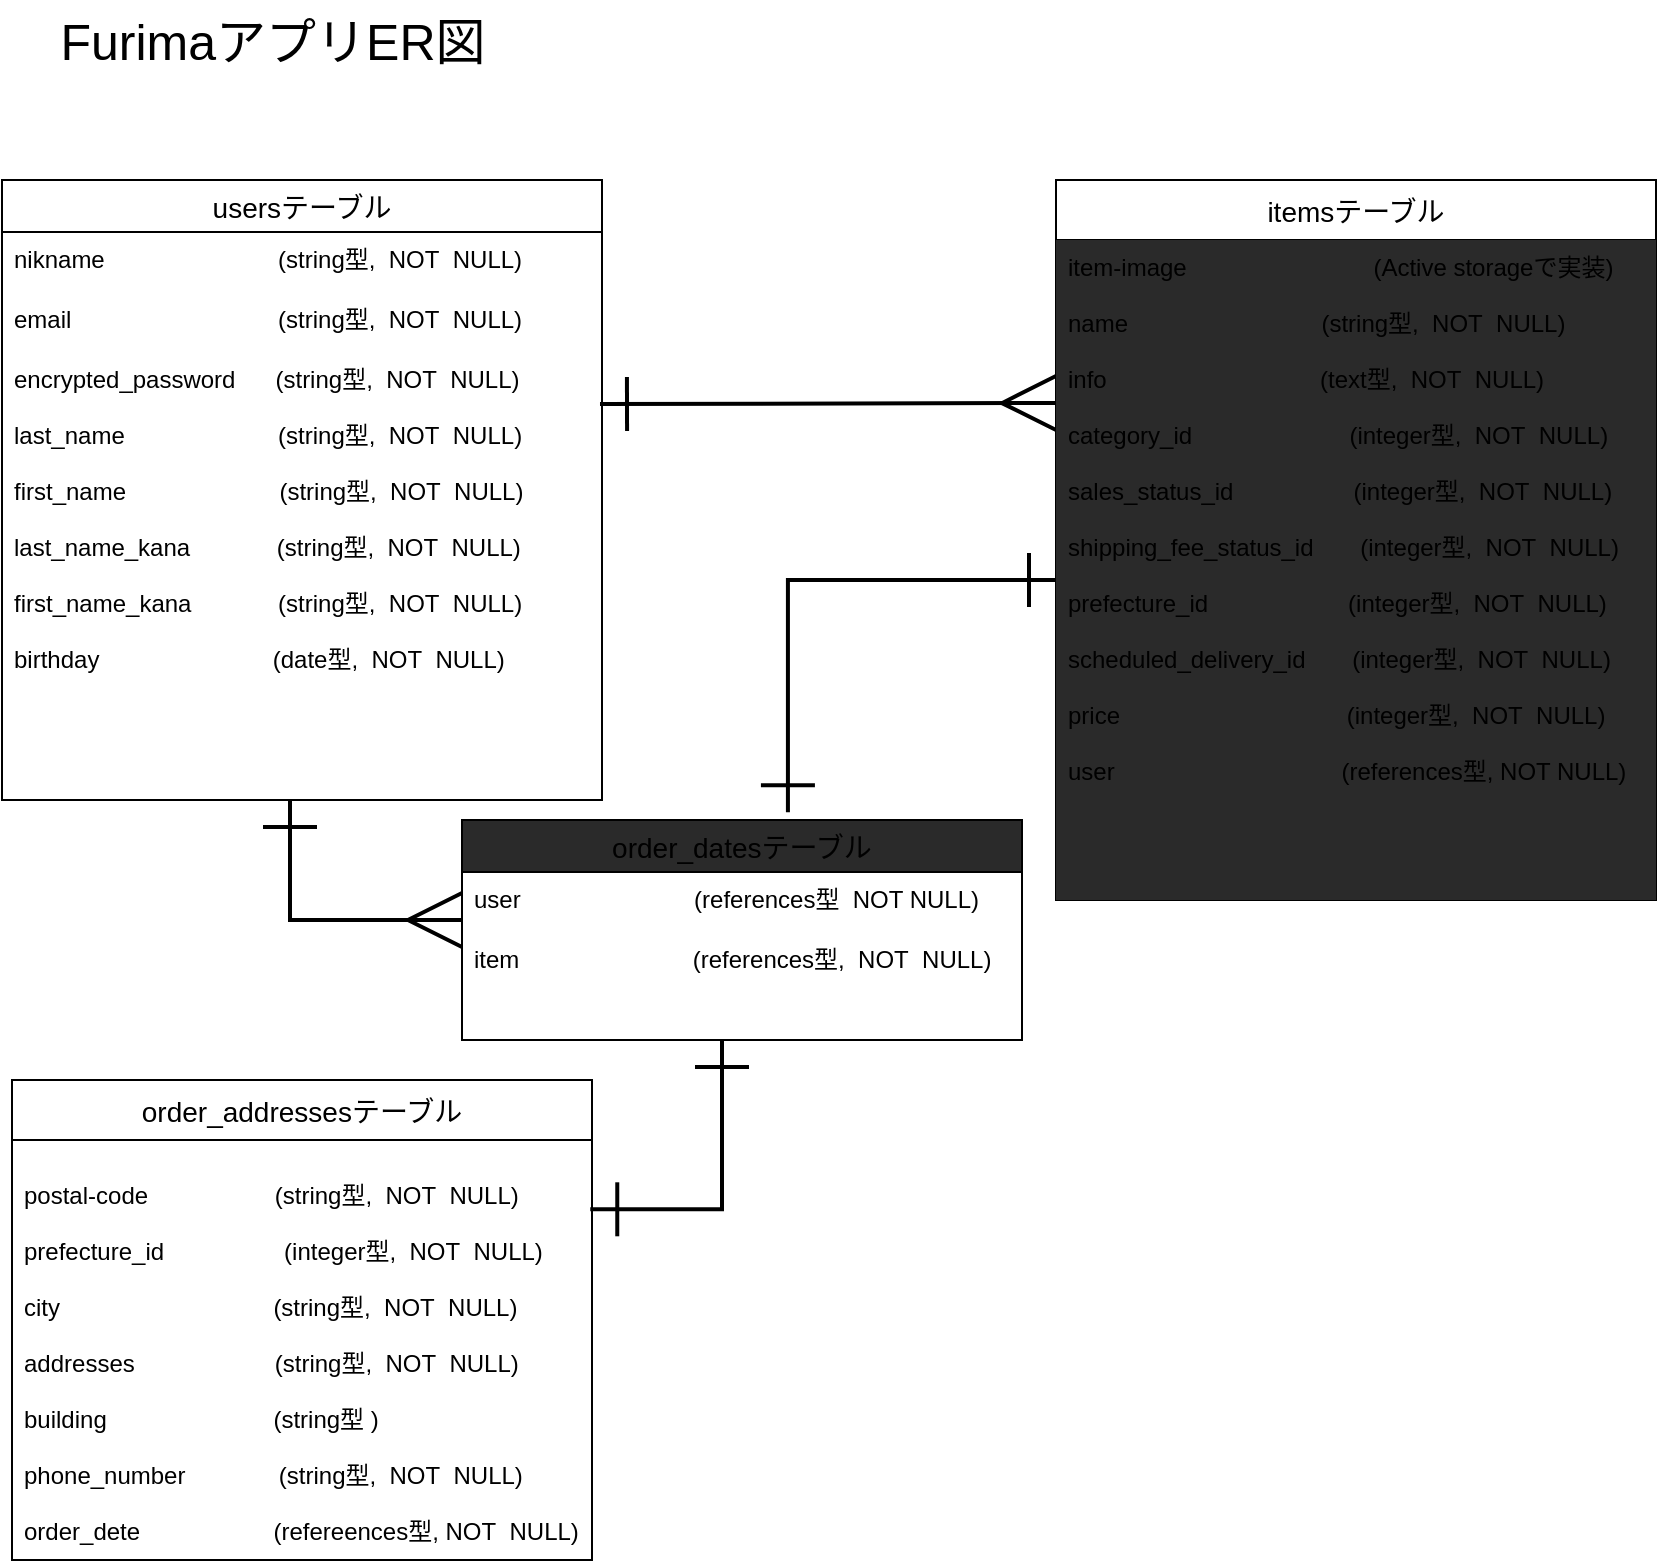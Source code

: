 <mxfile>
    <diagram id="SK3dnRFJSxGiYezryqxl" name="ページ1">
        <mxGraphModel dx="936" dy="680" grid="1" gridSize="10" guides="1" tooltips="1" connect="1" arrows="1" fold="1" page="1" pageScale="1" pageWidth="827" pageHeight="1169" math="0" shadow="0">
            <root>
                <mxCell id="0"/>
                <mxCell id="1" parent="0"/>
                <mxCell id="35" style="rounded=0;orthogonalLoop=1;jettySize=auto;html=1;fontSize=25;endArrow=ERmany;endFill=0;strokeWidth=2;startArrow=ERone;startFill=0;entryX=0;entryY=0.247;entryDx=0;entryDy=0;entryPerimeter=0;sourcePerimeterSpacing=0;endSize=24;startSize=24;" edge="1" parent="1" target="28">
                    <mxGeometry relative="1" as="geometry">
                        <mxPoint x="440" y="260" as="targetPoint"/>
                        <mxPoint x="299" y="242" as="sourcePoint"/>
                        <Array as="points"/>
                    </mxGeometry>
                </mxCell>
                <mxCell id="46" style="edgeStyle=elbowEdgeStyle;rounded=0;orthogonalLoop=1;jettySize=auto;html=1;startArrow=ERone;startFill=0;startSize=24;sourcePerimeterSpacing=0;endArrow=ERmany;endFill=0;endSize=24;strokeWidth=2;fontSize=25;" edge="1" parent="1" source="2">
                    <mxGeometry relative="1" as="geometry">
                        <mxPoint x="230" y="500" as="targetPoint"/>
                        <Array as="points">
                            <mxPoint x="144" y="510"/>
                        </Array>
                    </mxGeometry>
                </mxCell>
                <mxCell id="2" value="usersテーブル" style="swimlane;fontStyle=0;childLayout=stackLayout;horizontal=1;startSize=26;horizontalStack=0;resizeParent=1;resizeParentMax=0;resizeLast=0;collapsible=1;marginBottom=0;align=center;fontSize=14;" vertex="1" parent="1">
                    <mxGeometry y="130" width="300" height="310" as="geometry">
                        <mxRectangle x="40" y="120" width="50" height="26" as="alternateBounds"/>
                    </mxGeometry>
                </mxCell>
                <mxCell id="3" value="nikname                          (string型,  NOT  NULL)&#10;" style="text;strokeColor=none;fillColor=none;spacingLeft=4;spacingRight=4;overflow=hidden;rotatable=0;points=[[0,0.5],[1,0.5]];portConstraint=eastwest;fontSize=12;" vertex="1" parent="2">
                    <mxGeometry y="26" width="300" height="30" as="geometry"/>
                </mxCell>
                <mxCell id="4" value="email                               (string型,  NOT  NULL)&#10;" style="text;strokeColor=none;fillColor=none;spacingLeft=4;spacingRight=4;overflow=hidden;rotatable=0;points=[[0,0.5],[1,0.5]];portConstraint=eastwest;fontSize=12;" vertex="1" parent="2">
                    <mxGeometry y="56" width="300" height="30" as="geometry"/>
                </mxCell>
                <mxCell id="5" value="encrypted_password      (string型,  NOT  NULL)&#10;&#10;last_name                       (string型,  NOT  NULL)&#10;&#10;first_name                       (string型,  NOT  NULL)&#10;&#10;last_name_kana             (string型,  NOT  NULL)&#10;&#10;first_name_kana             (string型,  NOT  NULL)&#10;&#10;birthday                          (date型,  NOT  NULL)&#10;&#10;" style="text;strokeColor=none;fillColor=none;spacingLeft=4;spacingRight=4;overflow=hidden;rotatable=0;points=[[0,0.5],[1,0.5]];portConstraint=eastwest;fontSize=12;" vertex="1" parent="2">
                    <mxGeometry y="86" width="300" height="224" as="geometry"/>
                </mxCell>
                <mxCell id="55" style="edgeStyle=elbowEdgeStyle;rounded=0;orthogonalLoop=1;jettySize=auto;html=1;startArrow=ERone;startFill=0;startSize=24;sourcePerimeterSpacing=0;endArrow=ERone;endFill=0;endSize=24;strokeWidth=2;fontSize=25;elbow=vertical;entryX=0.582;entryY=-0.035;entryDx=0;entryDy=0;entryPerimeter=0;" edge="1" parent="1" source="25" target="48">
                    <mxGeometry relative="1" as="geometry">
                        <mxPoint x="340" y="330" as="targetPoint"/>
                        <Array as="points">
                            <mxPoint x="440" y="330"/>
                        </Array>
                    </mxGeometry>
                </mxCell>
                <mxCell id="25" value="itemsテーブル" style="swimlane;fontStyle=0;childLayout=stackLayout;horizontal=1;startSize=30;horizontalStack=0;resizeParent=1;resizeParentMax=0;resizeLast=0;collapsible=1;marginBottom=0;align=center;fontSize=14;" vertex="1" parent="1">
                    <mxGeometry x="527" y="130" width="300" height="360" as="geometry"/>
                </mxCell>
                <mxCell id="28" value="item-image                            (Active storageで実装)&#10;&#10;name                             (string型,  NOT  NULL)&#10;&#10;info                                (text型,  NOT  NULL)&#10;&#10;category_id　　　　　　  (integer型,  NOT  NULL)&#10;&#10;sales_status_id                  (integer型,  NOT  NULL)&#10;&#10;shipping_fee_status_id       (integer型,  NOT  NULL)&#10;&#10;prefecture_id                     (integer型,  NOT  NULL)&#10;&#10;scheduled_delivery_id       (integer型,  NOT  NULL)&#10;&#10;price                                  (integer型,  NOT  NULL)&#10;&#10;user                                  (references型, NOT NULL)&#10;&#10;                                &#10;" style="text;strokeColor=none;spacingLeft=4;spacingRight=4;overflow=hidden;rotatable=0;points=[[0,0.5],[1,0.5]];portConstraint=eastwest;fontSize=12;fillColor=#2a2a2a;" vertex="1" parent="25">
                    <mxGeometry y="30" width="300" height="330" as="geometry"/>
                </mxCell>
                <mxCell id="30" value="order_addressesテーブル" style="swimlane;fontStyle=0;childLayout=stackLayout;horizontal=1;startSize=30;horizontalStack=0;resizeParent=1;resizeParentMax=0;resizeLast=0;collapsible=1;marginBottom=0;align=center;fontSize=14;" vertex="1" parent="1">
                    <mxGeometry x="5" y="580" width="290" height="240" as="geometry">
                        <mxRectangle x="40" y="120" width="50" height="26" as="alternateBounds"/>
                    </mxGeometry>
                </mxCell>
                <mxCell id="33" value="&#10;postal-code                   (string型,  NOT  NULL)&#10;&#10;prefecture_id                  (integer型,  NOT  NULL)&#10;&#10;city                                (string型,  NOT  NULL)&#10;&#10;addresses                     (string型,  NOT  NULL)&#10;&#10;building                         (string型 )&#10;&#10;phone_number              (string型,  NOT  NULL)&#10;&#10;order_dete                    (refereences型, NOT  NULL)&#10;" style="text;strokeColor=none;fillColor=none;spacingLeft=4;spacingRight=4;overflow=hidden;rotatable=0;points=[[0,0.5],[1,0.5]];portConstraint=eastwest;fontSize=12;" vertex="1" parent="30">
                    <mxGeometry y="30" width="290" height="210" as="geometry"/>
                </mxCell>
                <mxCell id="34" value="FurimaアプリER図" style="text;html=1;resizable=0;autosize=1;align=center;verticalAlign=middle;points=[];fillColor=none;strokeColor=none;rounded=0;fontSize=25;" vertex="1" parent="1">
                    <mxGeometry x="20" y="40" width="230" height="40" as="geometry"/>
                </mxCell>
                <mxCell id="52" style="edgeStyle=elbowEdgeStyle;rounded=0;orthogonalLoop=1;jettySize=auto;html=1;startArrow=ERone;startFill=0;startSize=24;sourcePerimeterSpacing=0;endArrow=ERone;endFill=0;endSize=24;strokeWidth=2;fontSize=25;entryX=0.997;entryY=0.165;entryDx=0;entryDy=0;entryPerimeter=0;" edge="1" parent="1" source="48" target="33">
                    <mxGeometry relative="1" as="geometry">
                        <mxPoint x="360" y="670" as="targetPoint"/>
                        <Array as="points">
                            <mxPoint x="360" y="660"/>
                        </Array>
                    </mxGeometry>
                </mxCell>
                <mxCell id="48" value="order_datesテーブル" style="swimlane;fontStyle=0;childLayout=stackLayout;horizontal=1;startSize=26;horizontalStack=0;resizeParent=1;resizeParentMax=0;resizeLast=0;collapsible=1;marginBottom=0;align=center;fontSize=14;fillColor=#2A2A2A;" vertex="1" parent="1">
                    <mxGeometry x="230" y="450" width="280" height="110" as="geometry">
                        <mxRectangle x="40" y="120" width="50" height="26" as="alternateBounds"/>
                    </mxGeometry>
                </mxCell>
                <mxCell id="49" value="user                          (references型  NOT NULL)" style="text;strokeColor=none;fillColor=none;spacingLeft=4;spacingRight=4;overflow=hidden;rotatable=0;points=[[0,0.5],[1,0.5]];portConstraint=eastwest;fontSize=12;" vertex="1" parent="48">
                    <mxGeometry y="26" width="280" height="30" as="geometry"/>
                </mxCell>
                <mxCell id="50" value="item                          (references型,  NOT  NULL)&#10;&#10;" style="text;strokeColor=none;fillColor=none;spacingLeft=4;spacingRight=4;overflow=hidden;rotatable=0;points=[[0,0.5],[1,0.5]];portConstraint=eastwest;fontSize=12;" vertex="1" parent="48">
                    <mxGeometry y="56" width="280" height="54" as="geometry"/>
                </mxCell>
            </root>
        </mxGraphModel>
    </diagram>
</mxfile>